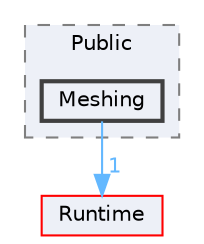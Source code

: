 digraph "Meshing"
{
 // INTERACTIVE_SVG=YES
 // LATEX_PDF_SIZE
  bgcolor="transparent";
  edge [fontname=Helvetica,fontsize=10,labelfontname=Helvetica,labelfontsize=10];
  node [fontname=Helvetica,fontsize=10,shape=box,height=0.2,width=0.4];
  compound=true
  subgraph clusterdir_49faa07d9ca63872138a6562e6e8c648 {
    graph [ bgcolor="#edf0f7", pencolor="grey50", label="Public", fontname=Helvetica,fontsize=10 style="filled,dashed", URL="dir_49faa07d9ca63872138a6562e6e8c648.html",tooltip=""]
  dir_995386472df1ea08e4b3e02ede72119b [label="Meshing", fillcolor="#edf0f7", color="grey25", style="filled,bold", URL="dir_995386472df1ea08e4b3e02ede72119b.html",tooltip=""];
  }
  dir_7536b172fbd480bfd146a1b1acd6856b [label="Runtime", fillcolor="#edf0f7", color="red", style="filled", URL="dir_7536b172fbd480bfd146a1b1acd6856b.html",tooltip=""];
  dir_995386472df1ea08e4b3e02ede72119b->dir_7536b172fbd480bfd146a1b1acd6856b [headlabel="1", labeldistance=1.5 headhref="dir_000626_000984.html" href="dir_000626_000984.html" color="steelblue1" fontcolor="steelblue1"];
}
